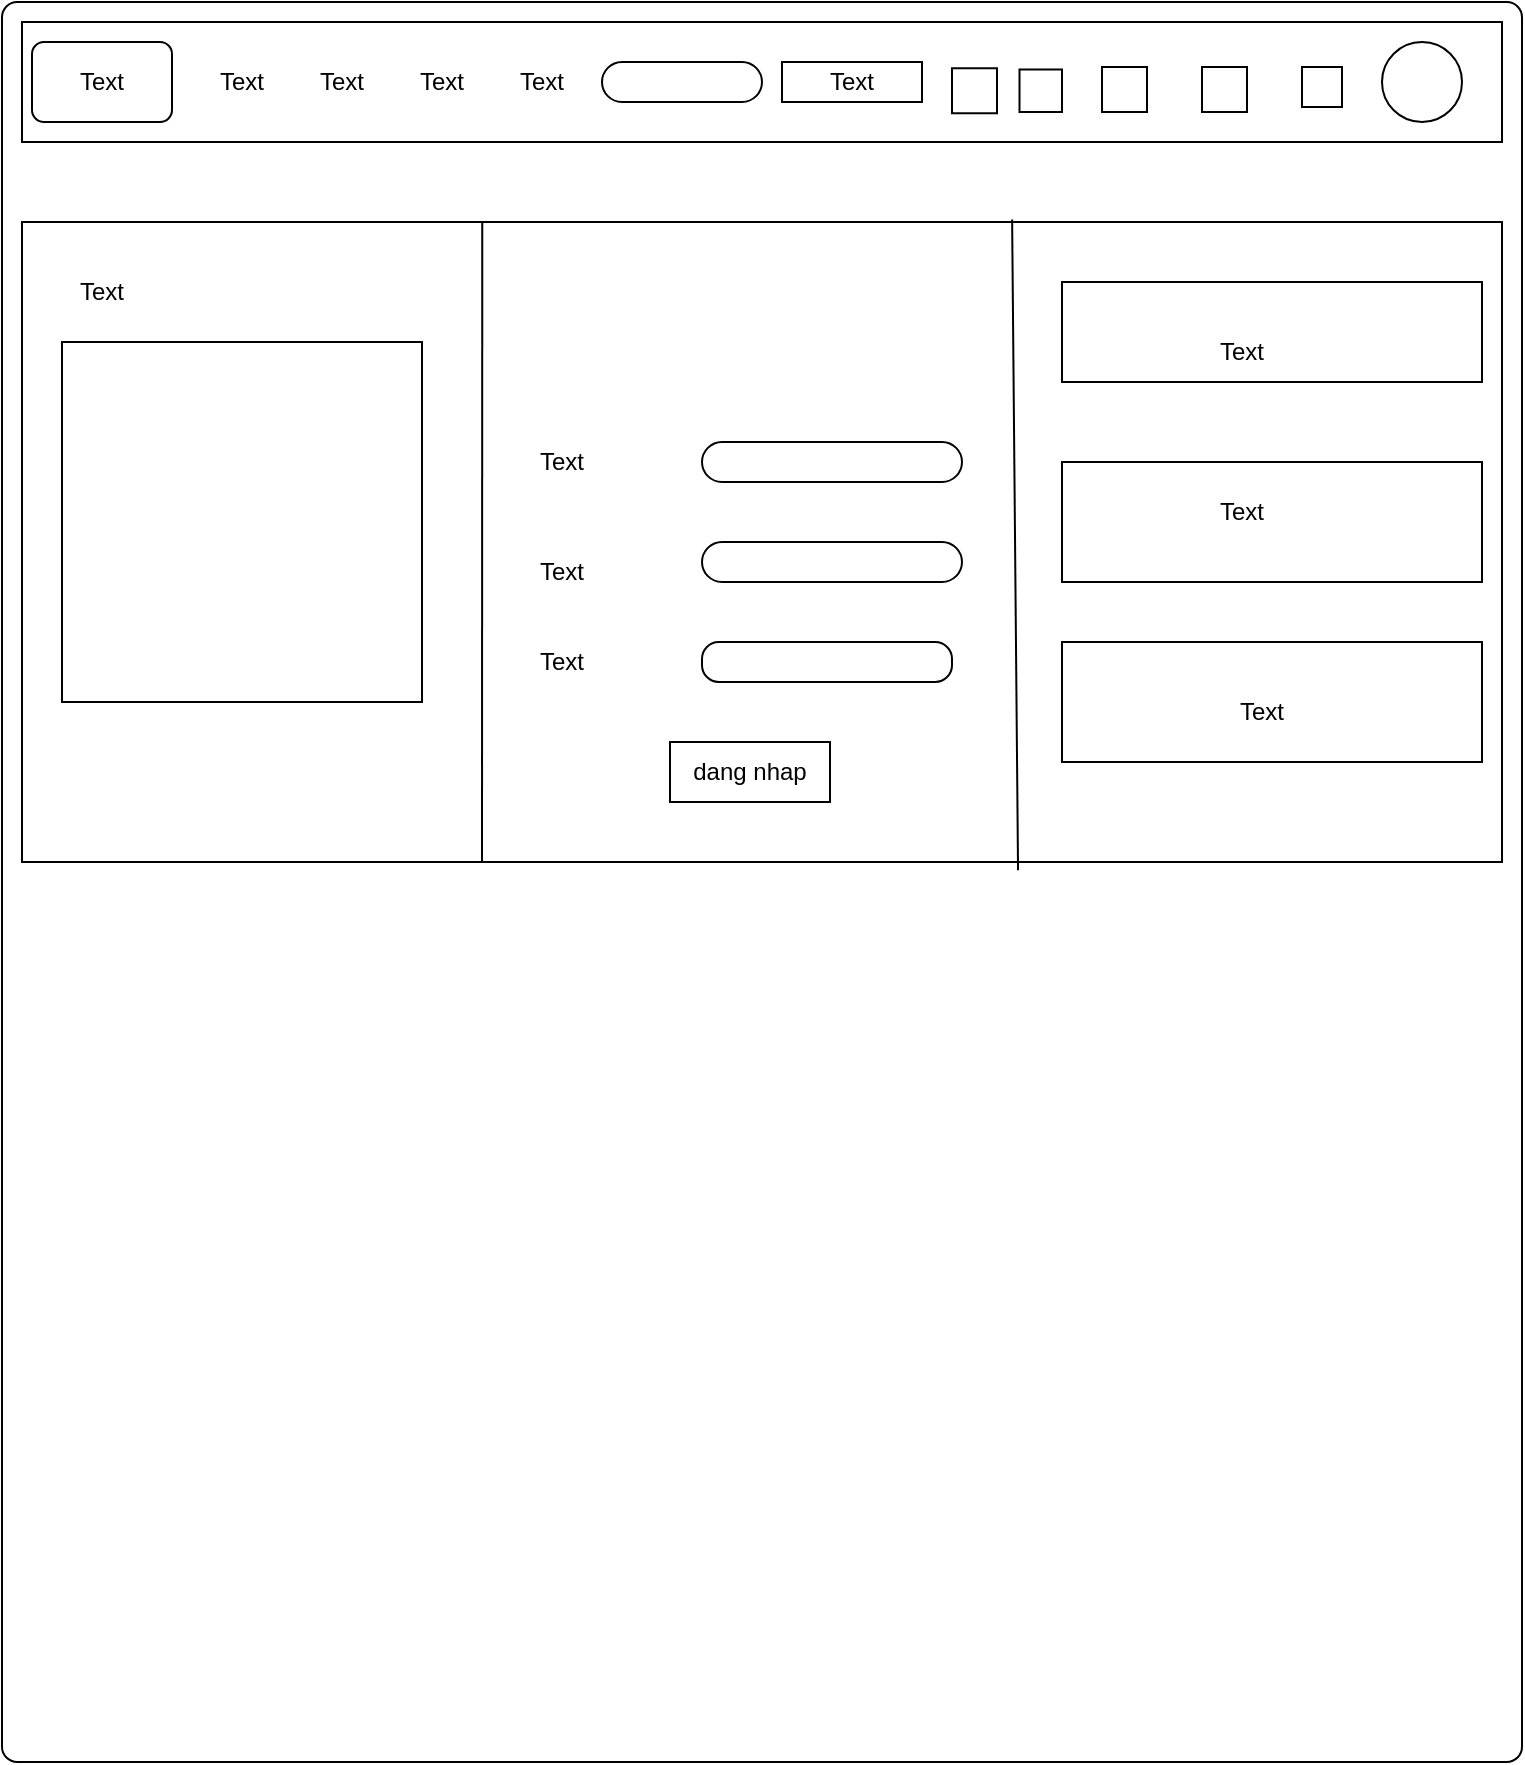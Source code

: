 <mxfile version="20.8.16" type="device"><diagram name="Page-1" id="m-1mz_z0wtEhcTvzBnK7"><mxGraphModel dx="1276" dy="606" grid="1" gridSize="10" guides="1" tooltips="1" connect="1" arrows="1" fold="1" page="1" pageScale="1" pageWidth="827" pageHeight="1169" math="0" shadow="0"><root><mxCell id="0"/><mxCell id="1" parent="0"/><mxCell id="PmDhTecF7gIj7SWfRbE8-1" value="" style="rounded=1;whiteSpace=wrap;html=1;arcSize=1;" vertex="1" parent="1"><mxGeometry x="40" y="20" width="760" height="880" as="geometry"/></mxCell><mxCell id="PmDhTecF7gIj7SWfRbE8-2" value="" style="rounded=0;whiteSpace=wrap;html=1;" vertex="1" parent="1"><mxGeometry x="50" y="30" width="740" height="60" as="geometry"/></mxCell><mxCell id="PmDhTecF7gIj7SWfRbE8-4" value="" style="rounded=1;whiteSpace=wrap;html=1;" vertex="1" parent="1"><mxGeometry x="55" y="40" width="70" height="40" as="geometry"/></mxCell><mxCell id="PmDhTecF7gIj7SWfRbE8-5" value="Text" style="text;html=1;strokeColor=none;fillColor=none;align=center;verticalAlign=middle;whiteSpace=wrap;rounded=0;" vertex="1" parent="1"><mxGeometry x="60" y="45" width="60" height="30" as="geometry"/></mxCell><mxCell id="PmDhTecF7gIj7SWfRbE8-6" value="Text" style="text;html=1;strokeColor=none;fillColor=none;align=center;verticalAlign=middle;whiteSpace=wrap;rounded=0;" vertex="1" parent="1"><mxGeometry x="230" y="45" width="60" height="30" as="geometry"/></mxCell><mxCell id="PmDhTecF7gIj7SWfRbE8-7" value="Text" style="text;html=1;strokeColor=none;fillColor=none;align=center;verticalAlign=middle;whiteSpace=wrap;rounded=0;" vertex="1" parent="1"><mxGeometry x="180" y="45" width="60" height="30" as="geometry"/></mxCell><mxCell id="PmDhTecF7gIj7SWfRbE8-8" value="Text" style="text;html=1;strokeColor=none;fillColor=none;align=center;verticalAlign=middle;whiteSpace=wrap;rounded=0;" vertex="1" parent="1"><mxGeometry x="130" y="45" width="60" height="30" as="geometry"/></mxCell><mxCell id="PmDhTecF7gIj7SWfRbE8-10" value="Text" style="text;html=1;strokeColor=none;fillColor=none;align=center;verticalAlign=middle;whiteSpace=wrap;rounded=0;" vertex="1" parent="1"><mxGeometry x="280" y="45" width="60" height="30" as="geometry"/></mxCell><mxCell id="PmDhTecF7gIj7SWfRbE8-11" value="" style="rounded=1;whiteSpace=wrap;html=1;arcSize=50;" vertex="1" parent="1"><mxGeometry x="340" y="50" width="80" height="20" as="geometry"/></mxCell><mxCell id="PmDhTecF7gIj7SWfRbE8-12" value="" style="ellipse;whiteSpace=wrap;html=1;aspect=fixed;" vertex="1" parent="1"><mxGeometry x="730" y="40" width="40" height="40" as="geometry"/></mxCell><mxCell id="PmDhTecF7gIj7SWfRbE8-13" value="" style="whiteSpace=wrap;html=1;aspect=fixed;" vertex="1" parent="1"><mxGeometry x="515" y="53.13" width="22.5" height="22.5" as="geometry"/></mxCell><mxCell id="PmDhTecF7gIj7SWfRbE8-15" value="" style="rounded=0;whiteSpace=wrap;html=1;" vertex="1" parent="1"><mxGeometry x="50" y="130" width="740" height="320" as="geometry"/></mxCell><mxCell id="PmDhTecF7gIj7SWfRbE8-16" value="" style="endArrow=none;html=1;rounded=0;entryX=0.311;entryY=0;entryDx=0;entryDy=0;entryPerimeter=0;" edge="1" parent="1" target="PmDhTecF7gIj7SWfRbE8-15"><mxGeometry width="50" height="50" relative="1" as="geometry"><mxPoint x="280" y="450" as="sourcePoint"/><mxPoint x="580" y="320" as="targetPoint"/></mxGeometry></mxCell><mxCell id="PmDhTecF7gIj7SWfRbE8-18" value="" style="endArrow=none;html=1;rounded=0;entryX=0.669;entryY=-0.004;entryDx=0;entryDy=0;entryPerimeter=0;exitX=0.673;exitY=1.013;exitDx=0;exitDy=0;exitPerimeter=0;" edge="1" parent="1" source="PmDhTecF7gIj7SWfRbE8-15" target="PmDhTecF7gIj7SWfRbE8-15"><mxGeometry width="50" height="50" relative="1" as="geometry"><mxPoint x="530" y="370" as="sourcePoint"/><mxPoint x="580" y="320" as="targetPoint"/></mxGeometry></mxCell><mxCell id="PmDhTecF7gIj7SWfRbE8-19" value="Text" style="text;html=1;strokeColor=none;fillColor=none;align=center;verticalAlign=middle;whiteSpace=wrap;rounded=0;" vertex="1" parent="1"><mxGeometry x="60" y="150" width="60" height="30" as="geometry"/></mxCell><mxCell id="PmDhTecF7gIj7SWfRbE8-20" value="" style="whiteSpace=wrap;html=1;aspect=fixed;" vertex="1" parent="1"><mxGeometry x="70" y="190" width="180" height="180" as="geometry"/></mxCell><mxCell id="PmDhTecF7gIj7SWfRbE8-21" value="" style="rounded=1;whiteSpace=wrap;html=1;arcSize=50;" vertex="1" parent="1"><mxGeometry x="390" y="240" width="130" height="20" as="geometry"/></mxCell><mxCell id="PmDhTecF7gIj7SWfRbE8-22" value="" style="rounded=1;whiteSpace=wrap;html=1;arcSize=50;" vertex="1" parent="1"><mxGeometry x="390" y="290" width="130" height="20" as="geometry"/></mxCell><mxCell id="PmDhTecF7gIj7SWfRbE8-23" value="" style="rounded=1;whiteSpace=wrap;html=1;arcSize=42;" vertex="1" parent="1"><mxGeometry x="390" y="340" width="125" height="20" as="geometry"/></mxCell><mxCell id="PmDhTecF7gIj7SWfRbE8-26" value="dang nhap&lt;br&gt;" style="rounded=0;whiteSpace=wrap;html=1;" vertex="1" parent="1"><mxGeometry x="374" y="390" width="80" height="30" as="geometry"/></mxCell><mxCell id="PmDhTecF7gIj7SWfRbE8-27" value="Text" style="text;html=1;strokeColor=none;fillColor=none;align=center;verticalAlign=middle;whiteSpace=wrap;rounded=0;" vertex="1" parent="1"><mxGeometry x="290" y="235" width="60" height="30" as="geometry"/></mxCell><mxCell id="PmDhTecF7gIj7SWfRbE8-28" value="Text" style="text;html=1;strokeColor=none;fillColor=none;align=center;verticalAlign=middle;whiteSpace=wrap;rounded=0;" vertex="1" parent="1"><mxGeometry x="290" y="290" width="60" height="30" as="geometry"/></mxCell><mxCell id="PmDhTecF7gIj7SWfRbE8-30" value="Text" style="text;html=1;strokeColor=none;fillColor=none;align=center;verticalAlign=middle;whiteSpace=wrap;rounded=0;" vertex="1" parent="1"><mxGeometry x="290" y="335" width="60" height="30" as="geometry"/></mxCell><mxCell id="PmDhTecF7gIj7SWfRbE8-31" value="" style="rounded=0;whiteSpace=wrap;html=1;" vertex="1" parent="1"><mxGeometry x="570" y="160" width="210" height="50" as="geometry"/></mxCell><mxCell id="PmDhTecF7gIj7SWfRbE8-32" value="" style="rounded=1;whiteSpace=wrap;html=1;arcSize=0;" vertex="1" parent="1"><mxGeometry x="570" y="250" width="210" height="60" as="geometry"/></mxCell><mxCell id="PmDhTecF7gIj7SWfRbE8-33" value="" style="rounded=1;whiteSpace=wrap;html=1;arcSize=0;" vertex="1" parent="1"><mxGeometry x="570" y="340" width="210" height="60" as="geometry"/></mxCell><mxCell id="PmDhTecF7gIj7SWfRbE8-34" value="Text" style="text;html=1;strokeColor=none;fillColor=none;align=center;verticalAlign=middle;whiteSpace=wrap;rounded=0;" vertex="1" parent="1"><mxGeometry x="630" y="180" width="60" height="30" as="geometry"/></mxCell><mxCell id="PmDhTecF7gIj7SWfRbE8-35" value="Text" style="text;html=1;strokeColor=none;fillColor=none;align=center;verticalAlign=middle;whiteSpace=wrap;rounded=0;" vertex="1" parent="1"><mxGeometry x="630" y="260" width="60" height="30" as="geometry"/></mxCell><mxCell id="PmDhTecF7gIj7SWfRbE8-36" value="Text" style="text;html=1;strokeColor=none;fillColor=none;align=center;verticalAlign=middle;whiteSpace=wrap;rounded=0;" vertex="1" parent="1"><mxGeometry x="640" y="360" width="60" height="30" as="geometry"/></mxCell><mxCell id="PmDhTecF7gIj7SWfRbE8-38" value="" style="rounded=0;whiteSpace=wrap;html=1;" vertex="1" parent="1"><mxGeometry x="430" y="50" width="70" height="20" as="geometry"/></mxCell><mxCell id="PmDhTecF7gIj7SWfRbE8-39" value="Text" style="text;html=1;strokeColor=none;fillColor=none;align=center;verticalAlign=middle;whiteSpace=wrap;rounded=0;" vertex="1" parent="1"><mxGeometry x="435" y="45" width="60" height="30" as="geometry"/></mxCell><mxCell id="PmDhTecF7gIj7SWfRbE8-42" value="" style="whiteSpace=wrap;html=1;aspect=fixed;" vertex="1" parent="1"><mxGeometry x="548.75" y="53.75" width="21.25" height="21.25" as="geometry"/></mxCell><mxCell id="PmDhTecF7gIj7SWfRbE8-43" value="" style="whiteSpace=wrap;html=1;aspect=fixed;" vertex="1" parent="1"><mxGeometry x="590" y="52.5" width="22.5" height="22.5" as="geometry"/></mxCell><mxCell id="PmDhTecF7gIj7SWfRbE8-44" value="" style="whiteSpace=wrap;html=1;aspect=fixed;" vertex="1" parent="1"><mxGeometry x="640" y="52.5" width="22.5" height="22.5" as="geometry"/></mxCell><mxCell id="PmDhTecF7gIj7SWfRbE8-45" value="" style="whiteSpace=wrap;html=1;aspect=fixed;" vertex="1" parent="1"><mxGeometry x="690" y="52.5" width="20" height="20" as="geometry"/></mxCell></root></mxGraphModel></diagram></mxfile>